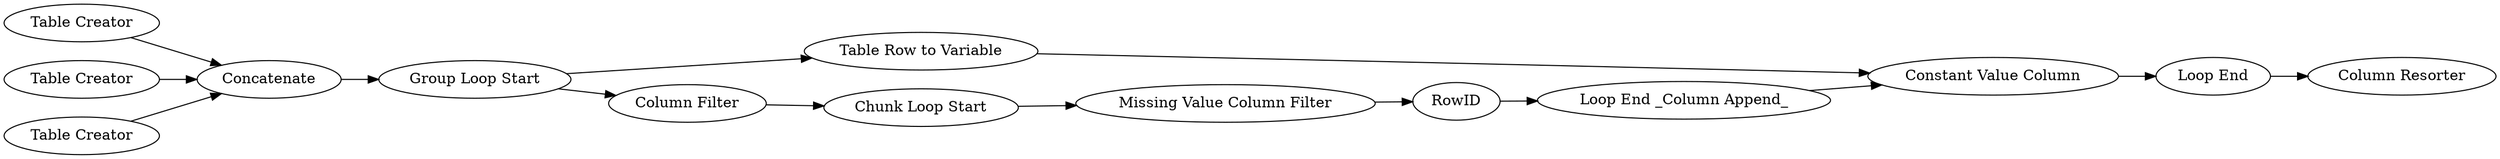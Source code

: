 digraph {
	45 -> 61
	44 -> 47
	61 -> 62
	32 -> 43
	58 -> 60
	47 -> 50
	43 -> 44
	30 -> 43
	60 -> 59
	33 -> 43
	62 -> 63
	50 -> 58
	44 -> 45
	59 -> 61
	43 [label=Concatenate]
	50 [label="Chunk Loop Start"]
	44 [label="Group Loop Start"]
	62 [label="Loop End"]
	47 [label="Column Filter"]
	58 [label="Missing Value Column Filter"]
	61 [label="Constant Value Column"]
	63 [label="Column Resorter"]
	32 [label="Table Creator"]
	33 [label="Table Creator"]
	30 [label="Table Creator"]
	60 [label=RowID]
	45 [label="Table Row to Variable"]
	59 [label="Loop End _Column Append_"]
	rankdir=LR
}
